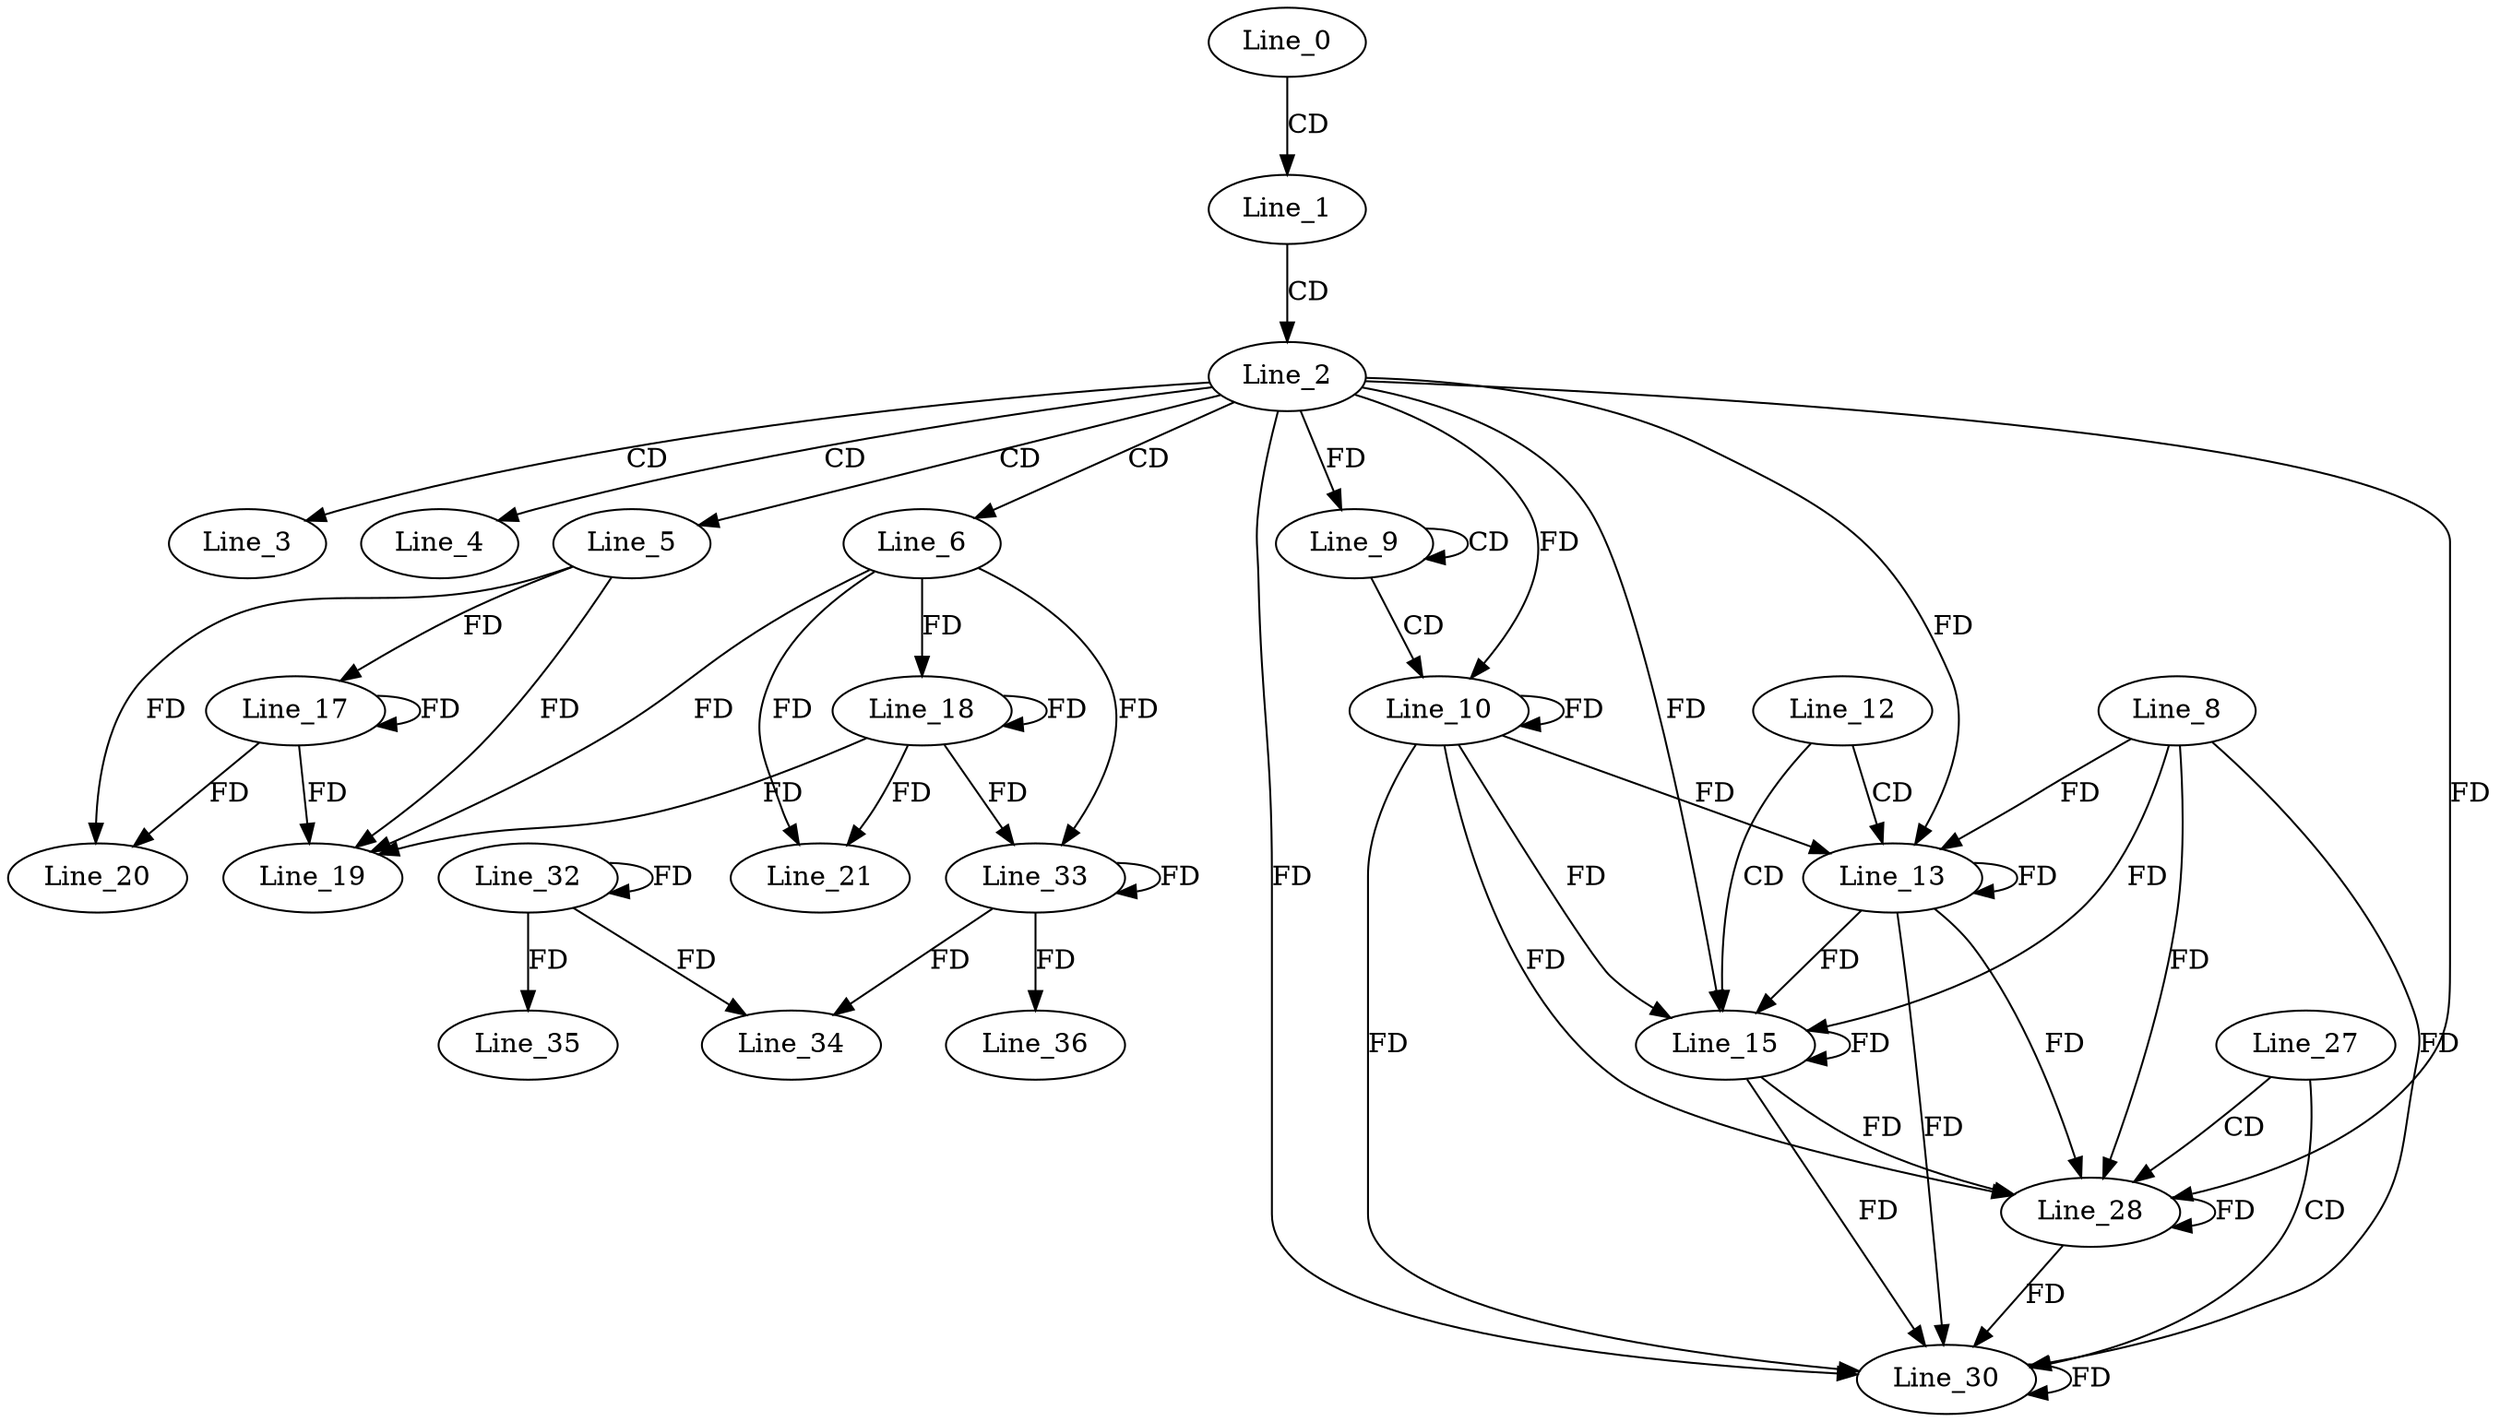 digraph G {
  Line_0;
  Line_1;
  Line_2;
  Line_3;
  Line_4;
  Line_4;
  Line_5;
  Line_6;
  Line_9;
  Line_9;
  Line_9;
  Line_10;
  Line_12;
  Line_13;
  Line_8;
  Line_15;
  Line_17;
  Line_17;
  Line_18;
  Line_18;
  Line_19;
  Line_19;
  Line_20;
  Line_21;
  Line_27;
  Line_28;
  Line_30;
  Line_32;
  Line_32;
  Line_33;
  Line_33;
  Line_34;
  Line_34;
  Line_35;
  Line_36;
  Line_0 -> Line_1 [ label="CD" ];
  Line_1 -> Line_2 [ label="CD" ];
  Line_2 -> Line_3 [ label="CD" ];
  Line_2 -> Line_4 [ label="CD" ];
  Line_2 -> Line_5 [ label="CD" ];
  Line_2 -> Line_6 [ label="CD" ];
  Line_9 -> Line_9 [ label="CD" ];
  Line_2 -> Line_9 [ label="FD" ];
  Line_9 -> Line_10 [ label="CD" ];
  Line_2 -> Line_10 [ label="FD" ];
  Line_10 -> Line_10 [ label="FD" ];
  Line_12 -> Line_13 [ label="CD" ];
  Line_8 -> Line_13 [ label="FD" ];
  Line_13 -> Line_13 [ label="FD" ];
  Line_2 -> Line_13 [ label="FD" ];
  Line_10 -> Line_13 [ label="FD" ];
  Line_12 -> Line_15 [ label="CD" ];
  Line_8 -> Line_15 [ label="FD" ];
  Line_13 -> Line_15 [ label="FD" ];
  Line_15 -> Line_15 [ label="FD" ];
  Line_2 -> Line_15 [ label="FD" ];
  Line_10 -> Line_15 [ label="FD" ];
  Line_5 -> Line_17 [ label="FD" ];
  Line_17 -> Line_17 [ label="FD" ];
  Line_6 -> Line_18 [ label="FD" ];
  Line_18 -> Line_18 [ label="FD" ];
  Line_5 -> Line_19 [ label="FD" ];
  Line_17 -> Line_19 [ label="FD" ];
  Line_6 -> Line_19 [ label="FD" ];
  Line_18 -> Line_19 [ label="FD" ];
  Line_5 -> Line_20 [ label="FD" ];
  Line_17 -> Line_20 [ label="FD" ];
  Line_6 -> Line_21 [ label="FD" ];
  Line_18 -> Line_21 [ label="FD" ];
  Line_27 -> Line_28 [ label="CD" ];
  Line_8 -> Line_28 [ label="FD" ];
  Line_13 -> Line_28 [ label="FD" ];
  Line_15 -> Line_28 [ label="FD" ];
  Line_28 -> Line_28 [ label="FD" ];
  Line_2 -> Line_28 [ label="FD" ];
  Line_10 -> Line_28 [ label="FD" ];
  Line_27 -> Line_30 [ label="CD" ];
  Line_8 -> Line_30 [ label="FD" ];
  Line_13 -> Line_30 [ label="FD" ];
  Line_15 -> Line_30 [ label="FD" ];
  Line_28 -> Line_30 [ label="FD" ];
  Line_30 -> Line_30 [ label="FD" ];
  Line_2 -> Line_30 [ label="FD" ];
  Line_10 -> Line_30 [ label="FD" ];
  Line_32 -> Line_32 [ label="FD" ];
  Line_6 -> Line_33 [ label="FD" ];
  Line_18 -> Line_33 [ label="FD" ];
  Line_33 -> Line_33 [ label="FD" ];
  Line_32 -> Line_34 [ label="FD" ];
  Line_33 -> Line_34 [ label="FD" ];
  Line_32 -> Line_35 [ label="FD" ];
  Line_33 -> Line_36 [ label="FD" ];
}
